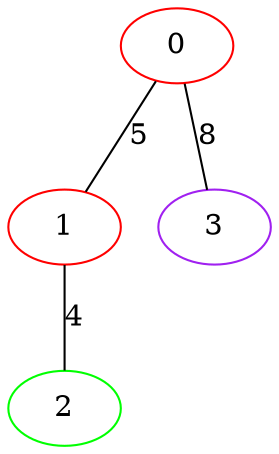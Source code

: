 graph "" {
0 [color=red, weight=1];
1 [color=red, weight=1];
2 [color=green, weight=2];
3 [color=purple, weight=4];
0 -- 1  [key=0, label=5];
0 -- 3  [key=0, label=8];
1 -- 2  [key=0, label=4];
}
